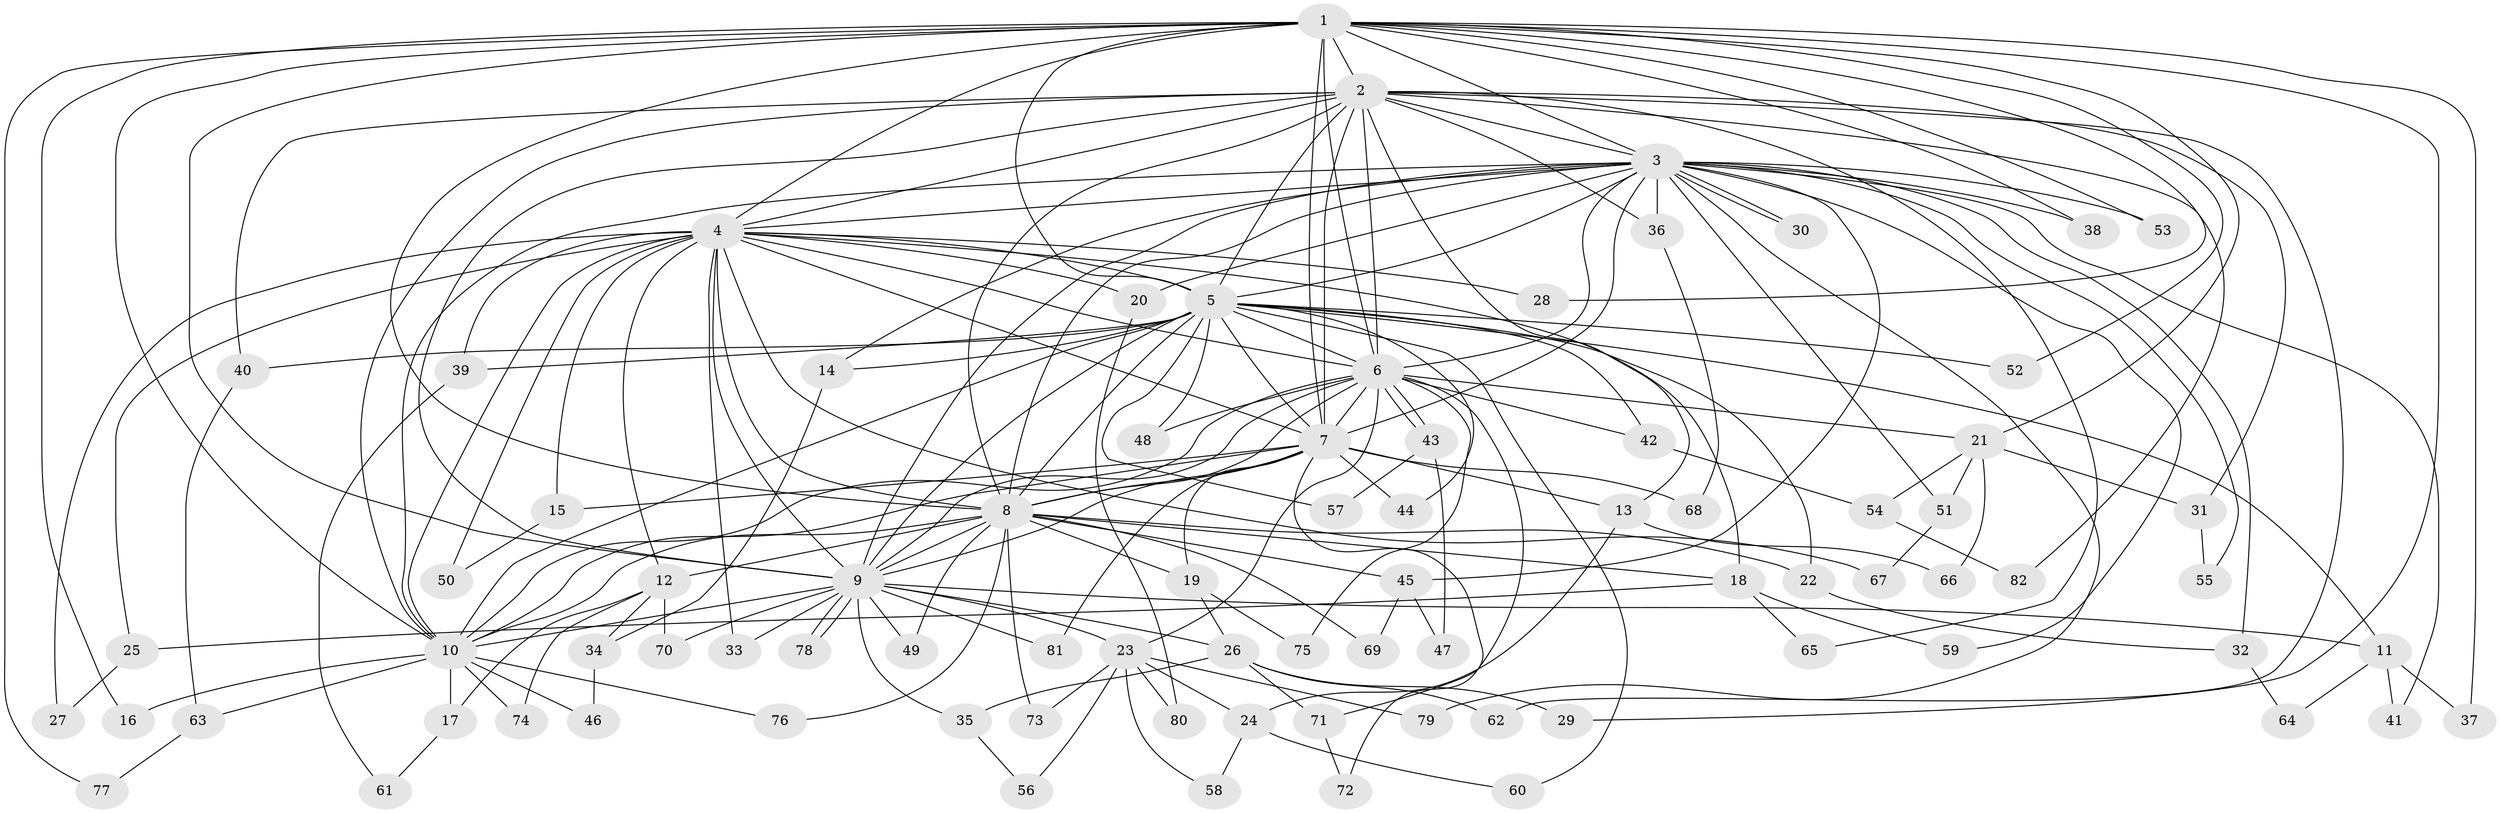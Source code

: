 // coarse degree distribution, {17: 0.01694915254237288, 15: 0.05084745762711865, 21: 0.01694915254237288, 25: 0.01694915254237288, 18: 0.01694915254237288, 14: 0.01694915254237288, 16: 0.01694915254237288, 5: 0.03389830508474576, 6: 0.03389830508474576, 4: 0.05084745762711865, 3: 0.22033898305084745, 2: 0.423728813559322, 7: 0.03389830508474576, 1: 0.05084745762711865}
// Generated by graph-tools (version 1.1) at 2025/23/03/03/25 07:23:43]
// undirected, 82 vertices, 189 edges
graph export_dot {
graph [start="1"]
  node [color=gray90,style=filled];
  1;
  2;
  3;
  4;
  5;
  6;
  7;
  8;
  9;
  10;
  11;
  12;
  13;
  14;
  15;
  16;
  17;
  18;
  19;
  20;
  21;
  22;
  23;
  24;
  25;
  26;
  27;
  28;
  29;
  30;
  31;
  32;
  33;
  34;
  35;
  36;
  37;
  38;
  39;
  40;
  41;
  42;
  43;
  44;
  45;
  46;
  47;
  48;
  49;
  50;
  51;
  52;
  53;
  54;
  55;
  56;
  57;
  58;
  59;
  60;
  61;
  62;
  63;
  64;
  65;
  66;
  67;
  68;
  69;
  70;
  71;
  72;
  73;
  74;
  75;
  76;
  77;
  78;
  79;
  80;
  81;
  82;
  1 -- 2;
  1 -- 3;
  1 -- 4;
  1 -- 5;
  1 -- 6;
  1 -- 7;
  1 -- 8;
  1 -- 9;
  1 -- 10;
  1 -- 16;
  1 -- 21;
  1 -- 28;
  1 -- 29;
  1 -- 37;
  1 -- 38;
  1 -- 52;
  1 -- 53;
  1 -- 77;
  2 -- 3;
  2 -- 4;
  2 -- 5;
  2 -- 6;
  2 -- 7;
  2 -- 8;
  2 -- 9;
  2 -- 10;
  2 -- 13;
  2 -- 31;
  2 -- 36;
  2 -- 40;
  2 -- 62;
  2 -- 65;
  2 -- 82;
  3 -- 4;
  3 -- 5;
  3 -- 6;
  3 -- 7;
  3 -- 8;
  3 -- 9;
  3 -- 10;
  3 -- 14;
  3 -- 20;
  3 -- 30;
  3 -- 30;
  3 -- 32;
  3 -- 36;
  3 -- 38;
  3 -- 41;
  3 -- 45;
  3 -- 51;
  3 -- 53;
  3 -- 55;
  3 -- 59;
  3 -- 79;
  4 -- 5;
  4 -- 6;
  4 -- 7;
  4 -- 8;
  4 -- 9;
  4 -- 10;
  4 -- 12;
  4 -- 15;
  4 -- 18;
  4 -- 20;
  4 -- 25;
  4 -- 27;
  4 -- 28;
  4 -- 33;
  4 -- 39;
  4 -- 50;
  4 -- 67;
  5 -- 6;
  5 -- 7;
  5 -- 8;
  5 -- 9;
  5 -- 10;
  5 -- 11;
  5 -- 14;
  5 -- 22;
  5 -- 39;
  5 -- 40;
  5 -- 42;
  5 -- 44;
  5 -- 48;
  5 -- 52;
  5 -- 57;
  5 -- 60;
  6 -- 7;
  6 -- 8;
  6 -- 9;
  6 -- 10;
  6 -- 21;
  6 -- 23;
  6 -- 42;
  6 -- 43;
  6 -- 43;
  6 -- 48;
  6 -- 71;
  6 -- 75;
  7 -- 8;
  7 -- 9;
  7 -- 10;
  7 -- 13;
  7 -- 15;
  7 -- 19;
  7 -- 44;
  7 -- 68;
  7 -- 72;
  7 -- 81;
  8 -- 9;
  8 -- 10;
  8 -- 12;
  8 -- 18;
  8 -- 19;
  8 -- 22;
  8 -- 45;
  8 -- 49;
  8 -- 69;
  8 -- 73;
  8 -- 76;
  9 -- 10;
  9 -- 11;
  9 -- 23;
  9 -- 26;
  9 -- 33;
  9 -- 35;
  9 -- 49;
  9 -- 70;
  9 -- 78;
  9 -- 78;
  9 -- 81;
  10 -- 16;
  10 -- 17;
  10 -- 46;
  10 -- 63;
  10 -- 74;
  10 -- 76;
  11 -- 37;
  11 -- 41;
  11 -- 64;
  12 -- 17;
  12 -- 34;
  12 -- 70;
  12 -- 74;
  13 -- 24;
  13 -- 66;
  14 -- 34;
  15 -- 50;
  17 -- 61;
  18 -- 25;
  18 -- 59;
  18 -- 65;
  19 -- 26;
  19 -- 75;
  20 -- 80;
  21 -- 31;
  21 -- 51;
  21 -- 54;
  21 -- 66;
  22 -- 32;
  23 -- 24;
  23 -- 56;
  23 -- 58;
  23 -- 73;
  23 -- 79;
  23 -- 80;
  24 -- 58;
  24 -- 60;
  25 -- 27;
  26 -- 29;
  26 -- 35;
  26 -- 62;
  26 -- 71;
  31 -- 55;
  32 -- 64;
  34 -- 46;
  35 -- 56;
  36 -- 68;
  39 -- 61;
  40 -- 63;
  42 -- 54;
  43 -- 47;
  43 -- 57;
  45 -- 47;
  45 -- 69;
  51 -- 67;
  54 -- 82;
  63 -- 77;
  71 -- 72;
}
